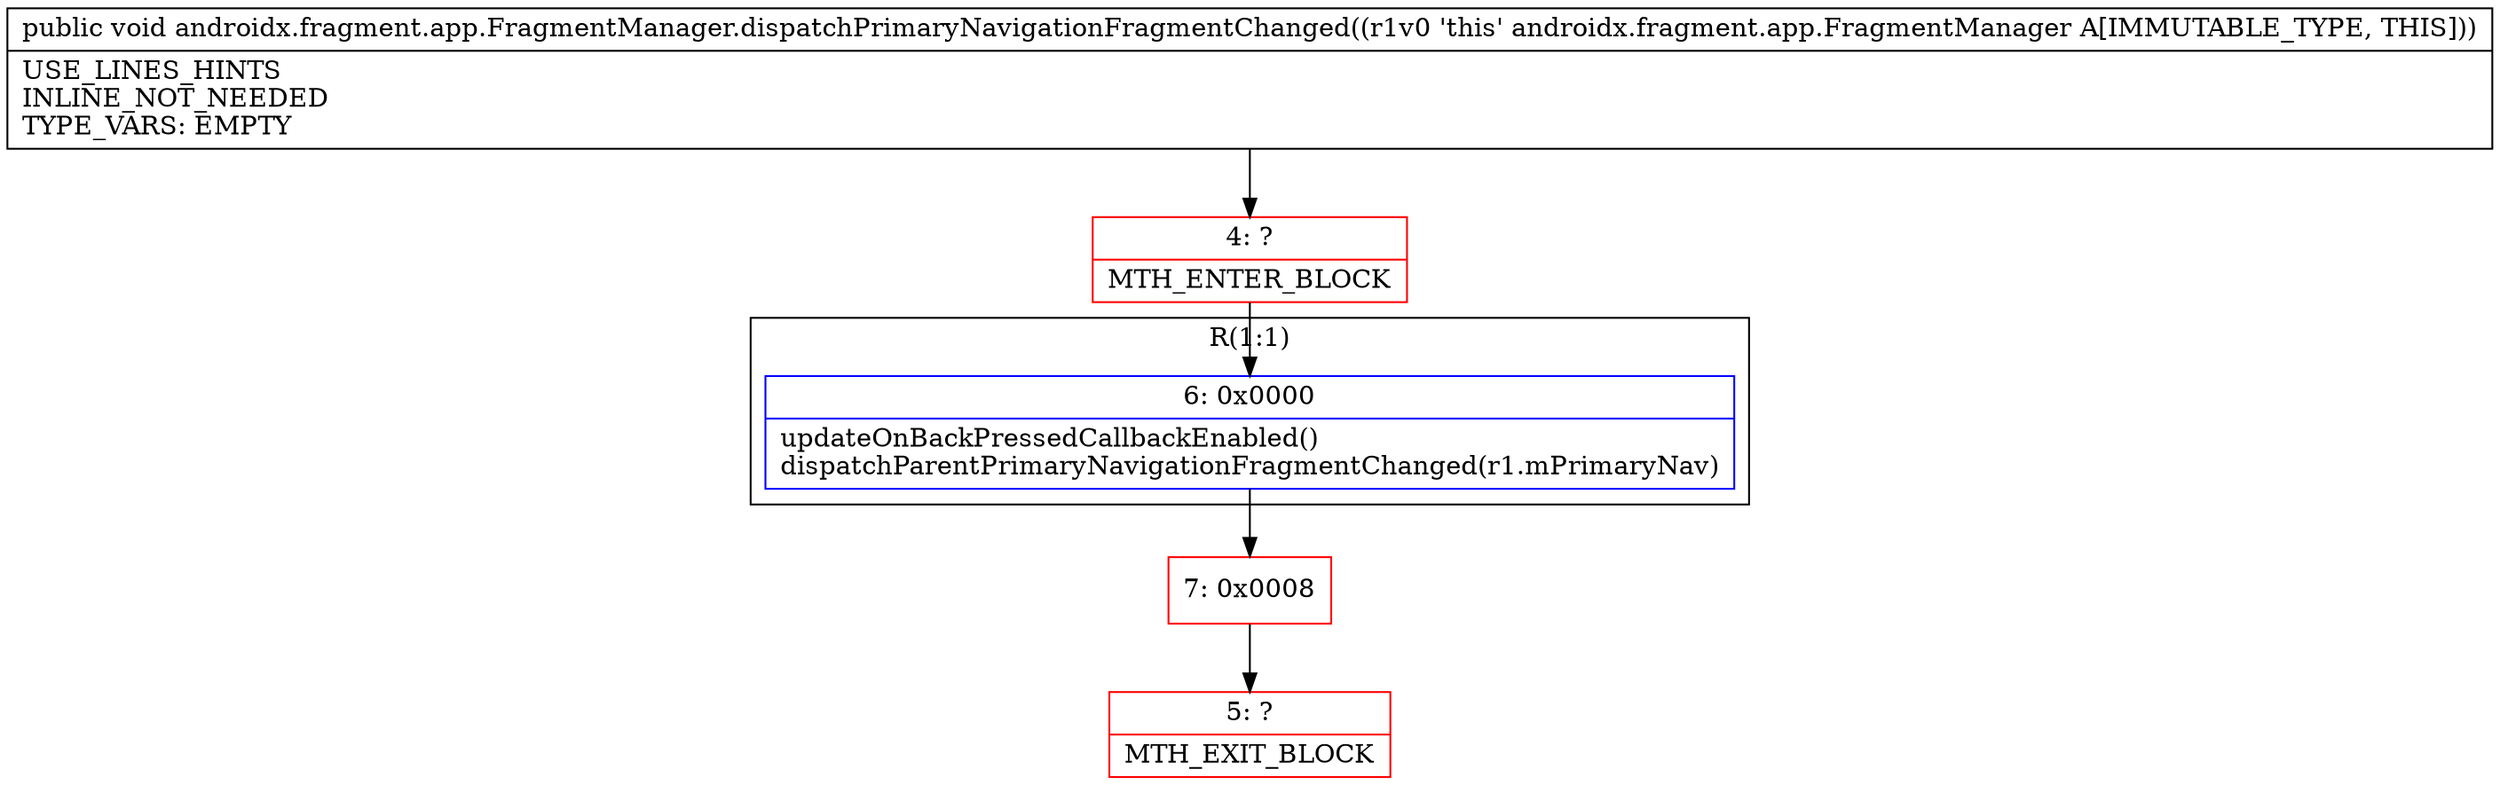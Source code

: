 digraph "CFG forandroidx.fragment.app.FragmentManager.dispatchPrimaryNavigationFragmentChanged()V" {
subgraph cluster_Region_1166044306 {
label = "R(1:1)";
node [shape=record,color=blue];
Node_6 [shape=record,label="{6\:\ 0x0000|updateOnBackPressedCallbackEnabled()\ldispatchParentPrimaryNavigationFragmentChanged(r1.mPrimaryNav)\l}"];
}
Node_4 [shape=record,color=red,label="{4\:\ ?|MTH_ENTER_BLOCK\l}"];
Node_7 [shape=record,color=red,label="{7\:\ 0x0008}"];
Node_5 [shape=record,color=red,label="{5\:\ ?|MTH_EXIT_BLOCK\l}"];
MethodNode[shape=record,label="{public void androidx.fragment.app.FragmentManager.dispatchPrimaryNavigationFragmentChanged((r1v0 'this' androidx.fragment.app.FragmentManager A[IMMUTABLE_TYPE, THIS]))  | USE_LINES_HINTS\lINLINE_NOT_NEEDED\lTYPE_VARS: EMPTY\l}"];
MethodNode -> Node_4;Node_6 -> Node_7;
Node_4 -> Node_6;
Node_7 -> Node_5;
}


